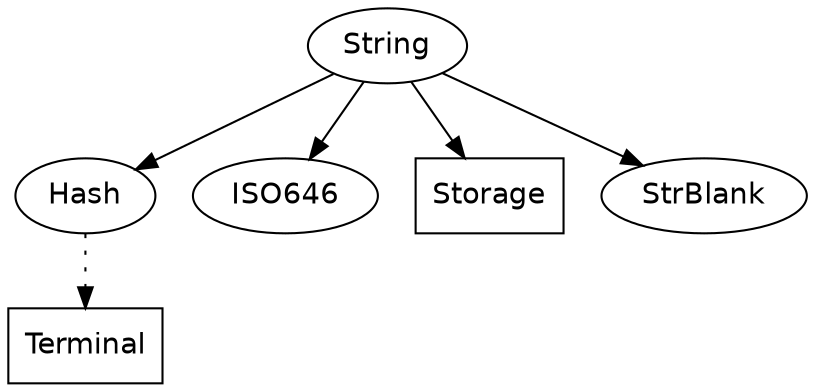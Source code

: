 digraph StringDep {
  node [fontname=helvetica];
  
  String -> {
    Hash ISO646 Storage StrBlank
  };
  
  edge [style=dotted];
  Hash -> {
    Terminal
  };
  edge [style=none];
  
  Terminal [shape=box]; /* stdlib */
  
  ISO646; /* no dependencies */
  
  Storage [shape=box]; /* stdlib */
  
  StrBlank; /* no dependencies */  
  
} /* StringDep */